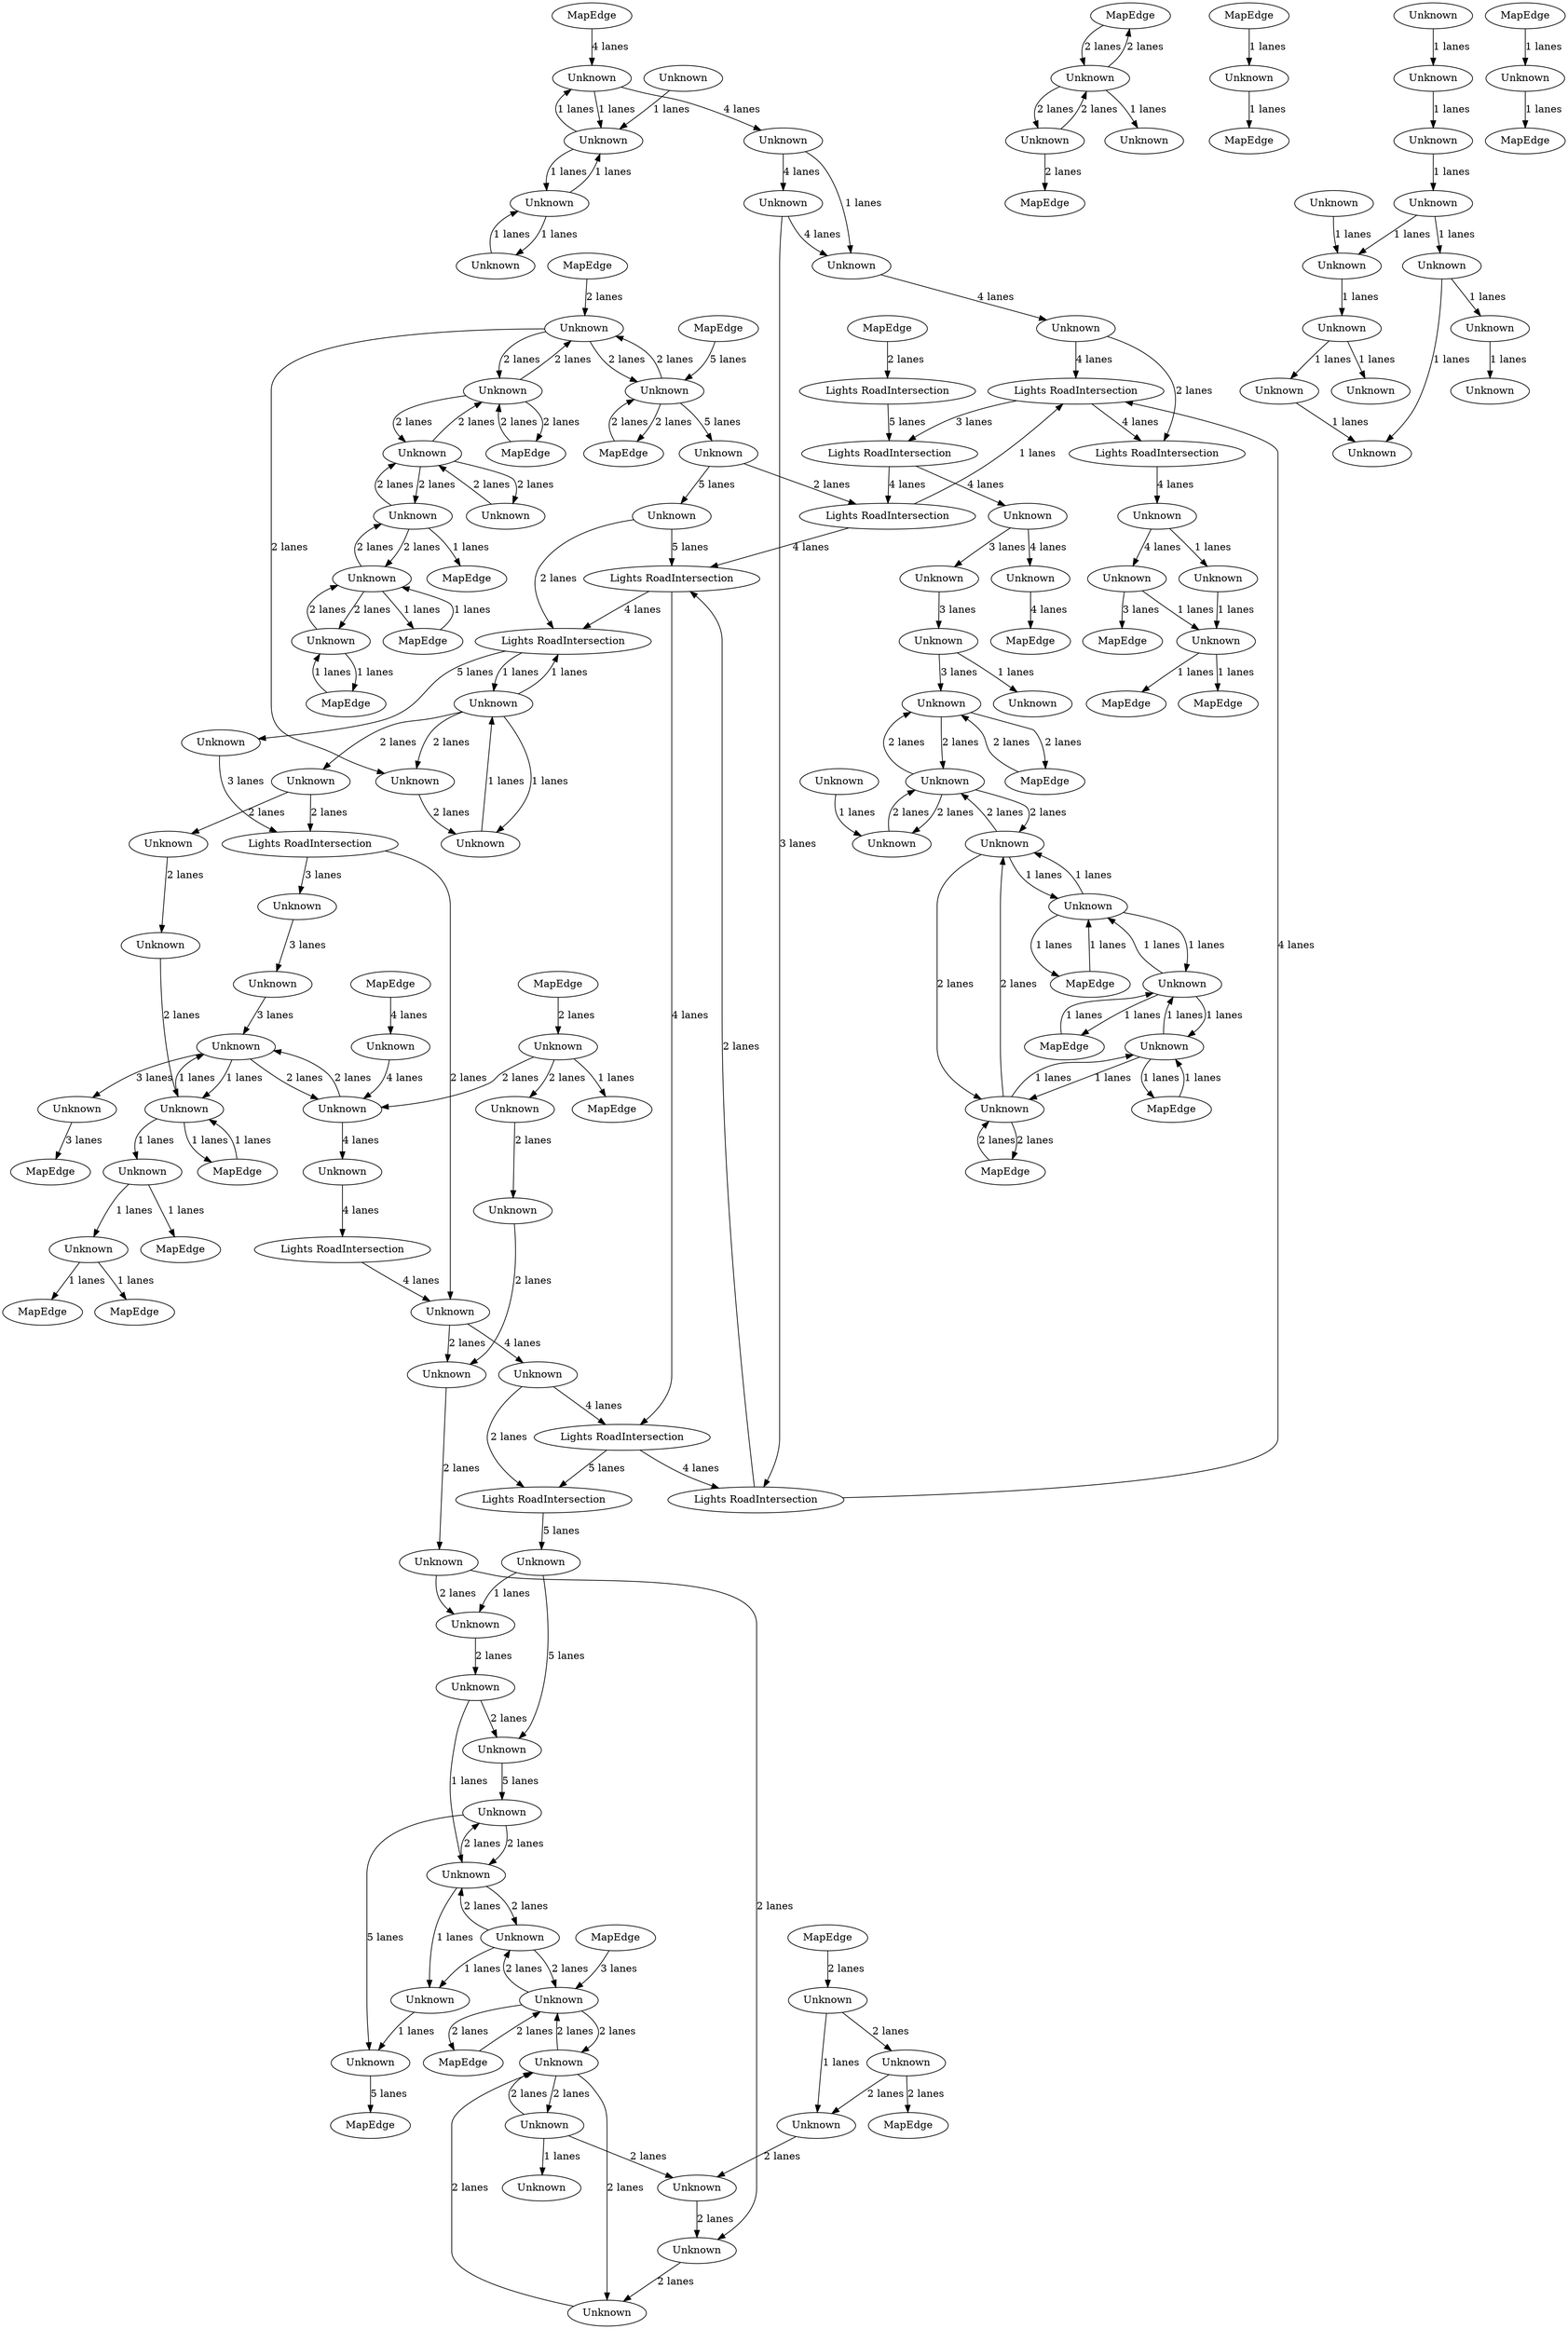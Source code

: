 digraph {
    0 [ label = "MapEdge" ]
    1 [ label = "MapEdge" ]
    2 [ label = "MapEdge" ]
    3 [ label = "MapEdge" ]
    4 [ label = "MapEdge" ]
    5 [ label = "MapEdge" ]
    6 [ label = "MapEdge" ]
    7 [ label = "MapEdge" ]
    8 [ label = "Lights RoadIntersection" ]
    9 [ label = "Lights RoadIntersection" ]
    10 [ label = "MapEdge" ]
    11 [ label = "Unknown" ]
    12 [ label = "Unknown" ]
    13 [ label = "MapEdge" ]
    14 [ label = "Lights RoadIntersection" ]
    15 [ label = "Lights RoadIntersection" ]
    16 [ label = "Unknown" ]
    17 [ label = "Lights RoadIntersection" ]
    18 [ label = "Unknown" ]
    19 [ label = "Lights RoadIntersection" ]
    20 [ label = "Unknown" ]
    21 [ label = "MapEdge" ]
    22 [ label = "Unknown" ]
    23 [ label = "MapEdge" ]
    24 [ label = "MapEdge" ]
    25 [ label = "Unknown" ]
    26 [ label = "MapEdge" ]
    27 [ label = "MapEdge" ]
    28 [ label = "Unknown" ]
    29 [ label = "Unknown" ]
    30 [ label = "Unknown" ]
    31 [ label = "Unknown" ]
    32 [ label = "Unknown" ]
    33 [ label = "Unknown" ]
    34 [ label = "Unknown" ]
    35 [ label = "Unknown" ]
    36 [ label = "Unknown" ]
    37 [ label = "Unknown" ]
    38 [ label = "Unknown" ]
    39 [ label = "Unknown" ]
    40 [ label = "Unknown" ]
    41 [ label = "MapEdge" ]
    42 [ label = "MapEdge" ]
    43 [ label = "MapEdge" ]
    44 [ label = "Unknown" ]
    45 [ label = "Unknown" ]
    46 [ label = "Unknown" ]
    47 [ label = "Unknown" ]
    48 [ label = "Unknown" ]
    49 [ label = "Unknown" ]
    50 [ label = "Unknown" ]
    51 [ label = "Unknown" ]
    52 [ label = "Unknown" ]
    53 [ label = "Lights RoadIntersection" ]
    54 [ label = "MapEdge" ]
    55 [ label = "Unknown" ]
    56 [ label = "Unknown" ]
    57 [ label = "Unknown" ]
    58 [ label = "Unknown" ]
    59 [ label = "Unknown" ]
    60 [ label = "MapEdge" ]
    61 [ label = "Lights RoadIntersection" ]
    62 [ label = "MapEdge" ]
    63 [ label = "Unknown" ]
    64 [ label = "Unknown" ]
    65 [ label = "Unknown" ]
    66 [ label = "Unknown" ]
    67 [ label = "Unknown" ]
    68 [ label = "Unknown" ]
    69 [ label = "Unknown" ]
    70 [ label = "Unknown" ]
    71 [ label = "Unknown" ]
    72 [ label = "Unknown" ]
    73 [ label = "Unknown" ]
    74 [ label = "Unknown" ]
    75 [ label = "Unknown" ]
    76 [ label = "Unknown" ]
    77 [ label = "Unknown" ]
    78 [ label = "Unknown" ]
    79 [ label = "Unknown" ]
    80 [ label = "Unknown" ]
    81 [ label = "Unknown" ]
    82 [ label = "Lights RoadIntersection" ]
    83 [ label = "Unknown" ]
    84 [ label = "Unknown" ]
    85 [ label = "Lights RoadIntersection" ]
    86 [ label = "Unknown" ]
    87 [ label = "Unknown" ]
    88 [ label = "Unknown" ]
    89 [ label = "Unknown" ]
    90 [ label = "Unknown" ]
    91 [ label = "MapEdge" ]
    92 [ label = "Unknown" ]
    93 [ label = "Unknown" ]
    94 [ label = "Unknown" ]
    95 [ label = "Unknown" ]
    96 [ label = "Unknown" ]
    97 [ label = "Unknown" ]
    98 [ label = "MapEdge" ]
    99 [ label = "Unknown" ]
    100 [ label = "MapEdge" ]
    101 [ label = "Unknown" ]
    102 [ label = "Unknown" ]
    103 [ label = "MapEdge" ]
    104 [ label = "Unknown" ]
    105 [ label = "Lights RoadIntersection" ]
    106 [ label = "Unknown" ]
    107 [ label = "Unknown" ]
    108 [ label = "MapEdge" ]
    109 [ label = "MapEdge" ]
    110 [ label = "Unknown" ]
    111 [ label = "Unknown" ]
    112 [ label = "Unknown" ]
    113 [ label = "Unknown" ]
    114 [ label = "Lights RoadIntersection" ]
    115 [ label = "MapEdge" ]
    116 [ label = "Unknown" ]
    117 [ label = "Unknown" ]
    118 [ label = "Unknown" ]
    119 [ label = "MapEdge" ]
    120 [ label = "MapEdge" ]
    121 [ label = "Unknown" ]
    122 [ label = "Unknown" ]
    123 [ label = "MapEdge" ]
    124 [ label = "Unknown" ]
    125 [ label = "MapEdge" ]
    126 [ label = "Unknown" ]
    127 [ label = "Unknown" ]
    128 [ label = "MapEdge" ]
    129 [ label = "MapEdge" ]
    130 [ label = "Unknown" ]
    131 [ label = "Unknown" ]
    132 [ label = "Unknown" ]
    133 [ label = "Unknown" ]
    134 [ label = "Unknown" ]
    135 [ label = "Unknown" ]
    136 [ label = "Unknown" ]
    137 [ label = "Unknown" ]
    138 [ label = "Unknown" ]
    139 [ label = "Unknown" ]
    140 [ label = "Unknown" ]
    141 [ label = "Unknown" ]
    142 [ label = "Unknown" ]
    143 [ label = "Unknown" ]
    144 [ label = "MapEdge" ]
    145 [ label = "MapEdge" ]
    146 [ label = "MapEdge" ]
    137 -> 116 [ label = "4 lanes" ]
    116 -> 82 [ label = "2 lanes" ]
    15 -> 105 [ label = "4 lanes" ]
    16 -> 85 [ label = "2 lanes" ]
    20 -> 17 [ label = "2 lanes" ]
    8 -> 17 [ label = "4 lanes" ]
    59 -> 146 [ label = "1 lanes" ]
    26 -> 45 [ label = "2 lanes" ]
    5 -> 64 [ label = "2 lanes" ]
    64 -> 5 [ label = "2 lanes" ]
    64 -> 30 [ label = "2 lanes" ]
    30 -> 64 [ label = "2 lanes" ]
    27 -> 94 [ label = "2 lanes" ]
    94 -> 27 [ label = "2 lanes" ]
    94 -> 97 [ label = "2 lanes" ]
    97 -> 94 [ label = "2 lanes" ]
    97 -> 34 [ label = "2 lanes" ]
    34 -> 97 [ label = "2 lanes" ]
    29 -> 65 [ label = "3 lanes" ]
    65 -> 31 [ label = "3 lanes" ]
    31 -> 4 [ label = "2 lanes" ]
    4 -> 31 [ label = "2 lanes" ]
    32 -> 34 [ label = "2 lanes" ]
    34 -> 32 [ label = "2 lanes" ]
    34 -> 31 [ label = "2 lanes" ]
    31 -> 34 [ label = "2 lanes" ]
    33 -> 29 [ label = "3 lanes" ]
    36 -> 44 [ label = "2 lanes" ]
    44 -> 36 [ label = "2 lanes" ]
    7 -> 25 [ label = "2 lanes" ]
    25 -> 7 [ label = "2 lanes" ]
    25 -> 84 [ label = "2 lanes" ]
    84 -> 25 [ label = "2 lanes" ]
    37 -> 124 [ label = "2 lanes" ]
    124 -> 37 [ label = "2 lanes" ]
    40 -> 37 [ label = "2 lanes" ]
    37 -> 40 [ label = "2 lanes" ]
    84 -> 40 [ label = "2 lanes" ]
    40 -> 84 [ label = "2 lanes" ]
    124 -> 126 [ label = "2 lanes" ]
    126 -> 124 [ label = "2 lanes" ]
    126 -> 39 [ label = "2 lanes" ]
    39 -> 126 [ label = "2 lanes" ]
    40 -> 3 [ label = "2 lanes" ]
    3 -> 40 [ label = "2 lanes" ]
    36 -> 42 [ label = "2 lanes" ]
    42 -> 36 [ label = "2 lanes" ]
    48 -> 143 [ label = "2 lanes" ]
    143 -> 48 [ label = "2 lanes" ]
    117 -> 36 [ label = "2 lanes" ]
    36 -> 117 [ label = "2 lanes" ]
    143 -> 117 [ label = "2 lanes" ]
    117 -> 143 [ label = "2 lanes" ]
    38 -> 37 [ label = "2 lanes" ]
    37 -> 38 [ label = "2 lanes" ]
    39 -> 41 [ label = "1 lanes" ]
    41 -> 39 [ label = "1 lanes" ]
    124 -> 2 [ label = "1 lanes" ]
    85 -> 111 [ label = "5 lanes" ]
    14 -> 9 [ label = "4 lanes" ]
    9 -> 114 [ label = "4 lanes" ]
    28 -> 6 [ label = "4 lanes" ]
    8 -> 15 [ label = "3 lanes" ]
    20 -> 8 [ label = "4 lanes" ]
    17 -> 18 [ label = "4 lanes" ]
    18 -> 88 [ label = "4 lanes" ]
    45 -> 52 [ label = "1 lanes" ]
    44 -> 47 [ label = "2 lanes" ]
    47 -> 44 [ label = "2 lanes" ]
    50 -> 47 [ label = "2 lanes" ]
    49 -> 52 [ label = "2 lanes" ]
    52 -> 92 [ label = "2 lanes" ]
    92 -> 50 [ label = "2 lanes" ]
    45 -> 49 [ label = "2 lanes" ]
    49 -> 24 [ label = "2 lanes" ]
    12 -> 57 [ label = "3 lanes" ]
    57 -> 13 [ label = "3 lanes" ]
    93 -> 12 [ label = "2 lanes" ]
    12 -> 93 [ label = "2 lanes" ]
    11 -> 53 [ label = "4 lanes" ]
    56 -> 58 [ label = "3 lanes" ]
    55 -> 93 [ label = "4 lanes" ]
    93 -> 11 [ label = "4 lanes" ]
    12 -> 139 [ label = "1 lanes" ]
    139 -> 12 [ label = "1 lanes" ]
    139 -> 54 [ label = "1 lanes" ]
    54 -> 139 [ label = "1 lanes" ]
    10 -> 55 [ label = "4 lanes" ]
    61 -> 137 [ label = "2 lanes" ]
    137 -> 130 [ label = "2 lanes" ]
    138 -> 61 [ label = "2 lanes" ]
    64 -> 35 [ label = "1 lanes" ]
    65 -> 63 [ label = "1 lanes" ]
    78 -> 32 [ label = "1 lanes" ]
    70 -> 72 [ label = "1 lanes" ]
    66 -> 69 [ label = "1 lanes" ]
    73 -> 74 [ label = "1 lanes" ]
    74 -> 66 [ label = "1 lanes" ]
    67 -> 73 [ label = "1 lanes" ]
    74 -> 75 [ label = "1 lanes" ]
    72 -> 69 [ label = "1 lanes" ]
    76 -> 77 [ label = "1 lanes" ]
    66 -> 76 [ label = "1 lanes" ]
    68 -> 75 [ label = "1 lanes" ]
    70 -> 112 [ label = "1 lanes" ]
    75 -> 70 [ label = "1 lanes" ]
    51 -> 79 [ label = "1 lanes" ]
    80 -> 81 [ label = "1 lanes" ]
    81 -> 91 [ label = "1 lanes" ]
    81 -> 115 [ label = "1 lanes" ]
    127 -> 122 [ label = "1 lanes" ]
    113 -> 86 [ label = "2 lanes" ]
    83 -> 113 [ label = "1 lanes" ]
    113 -> 83 [ label = "1 lanes" ]
    113 -> 85 [ label = "1 lanes" ]
    85 -> 113 [ label = "1 lanes" ]
    84 -> 86 [ label = "2 lanes" ]
    86 -> 83 [ label = "2 lanes" ]
    9 -> 82 [ label = "5 lanes" ]
    117 -> 142 [ label = "1 lanes" ]
    142 -> 87 [ label = "1 lanes" ]
    88 -> 89 [ label = "1 lanes" ]
    89 -> 0 [ label = "1 lanes" ]
    89 -> 1 [ label = "1 lanes" ]
    90 -> 89 [ label = "1 lanes" ]
    123 -> 19 [ label = "2 lanes" ]
    51 -> 92 [ label = "2 lanes" ]
    107 -> 93 [ label = "2 lanes" ]
    60 -> 95 [ label = "1 lanes" ]
    95 -> 60 [ label = "1 lanes" ]
    95 -> 94 [ label = "1 lanes" ]
    94 -> 95 [ label = "1 lanes" ]
    95 -> 99 [ label = "1 lanes" ]
    99 -> 95 [ label = "1 lanes" ]
    96 -> 97 [ label = "1 lanes" ]
    97 -> 96 [ label = "1 lanes" ]
    99 -> 96 [ label = "1 lanes" ]
    96 -> 99 [ label = "1 lanes" ]
    96 -> 98 [ label = "1 lanes" ]
    98 -> 96 [ label = "1 lanes" ]
    99 -> 100 [ label = "1 lanes" ]
    100 -> 99 [ label = "1 lanes" ]
    119 -> 22 [ label = "4 lanes" ]
    22 -> 102 [ label = "4 lanes" ]
    102 -> 106 [ label = "4 lanes" ]
    106 -> 121 [ label = "4 lanes" ]
    121 -> 20 [ label = "4 lanes" ]
    22 -> 122 [ label = "1 lanes" ]
    122 -> 22 [ label = "1 lanes" ]
    122 -> 118 [ label = "1 lanes" ]
    118 -> 122 [ label = "1 lanes" ]
    118 -> 101 [ label = "1 lanes" ]
    101 -> 118 [ label = "1 lanes" ]
    102 -> 121 [ label = "1 lanes" ]
    104 -> 105 [ label = "2 lanes" ]
    82 -> 136 [ label = "5 lanes" ]
    133 -> 48 [ label = "5 lanes" ]
    136 -> 133 [ label = "5 lanes" ]
    106 -> 114 [ label = "3 lanes" ]
    16 -> 14 [ label = "5 lanes" ]
    107 -> 108 [ label = "1 lanes" ]
    110 -> 109 [ label = "1 lanes" ]
    103 -> 59 [ label = "1 lanes" ]
    120 -> 110 [ label = "1 lanes" ]
    48 -> 87 [ label = "5 lanes" ]
    87 -> 23 [ label = "5 lanes" ]
    105 -> 8 [ label = "1 lanes" ]
    105 -> 14 [ label = "4 lanes" ]
    114 -> 14 [ label = "2 lanes" ]
    114 -> 8 [ label = "4 lanes" ]
    71 -> 67 [ label = "1 lanes" ]
    88 -> 21 [ label = "3 lanes" ]
    19 -> 15 [ label = "5 lanes" ]
    111 -> 61 [ label = "3 lanes" ]
    30 -> 144 [ label = "2 lanes" ]
    43 -> 36 [ label = "3 lanes" ]
    125 -> 126 [ label = "1 lanes" ]
    126 -> 125 [ label = "1 lanes" ]
    58 -> 12 [ label = "3 lanes" ]
    61 -> 56 [ label = "3 lanes" ]
    44 -> 51 [ label = "2 lanes" ]
    51 -> 44 [ label = "2 lanes" ]
    18 -> 90 [ label = "1 lanes" ]
    116 -> 9 [ label = "4 lanes" ]
    53 -> 137 [ label = "4 lanes" ]
    14 -> 85 [ label = "4 lanes" ]
    15 -> 33 [ label = "4 lanes" ]
    33 -> 28 [ label = "4 lanes" ]
    25 -> 104 [ label = "5 lanes" ]
    104 -> 16 [ label = "5 lanes" ]
    62 -> 25 [ label = "5 lanes" ]
    46 -> 50 [ label = "2 lanes" ]
    129 -> 107 [ label = "2 lanes" ]
    46 -> 131 [ label = "2 lanes" ]
    131 -> 132 [ label = "2 lanes" ]
    132 -> 133 [ label = "2 lanes" ]
    135 -> 134 [ label = "2 lanes" ]
    136 -> 131 [ label = "1 lanes" ]
    113 -> 138 [ label = "2 lanes" ]
    140 -> 139 [ label = "2 lanes" ]
    141 -> 140 [ label = "2 lanes" ]
    80 -> 128 [ label = "1 lanes" ]
    139 -> 80 [ label = "1 lanes" ]
    132 -> 143 [ label = "1 lanes" ]
    143 -> 142 [ label = "1 lanes" ]
    145 -> 84 [ label = "2 lanes" ]
    130 -> 46 [ label = "2 lanes" ]
    134 -> 130 [ label = "2 lanes" ]
    107 -> 135 [ label = "2 lanes" ]
    138 -> 141 [ label = "2 lanes" ]
}
